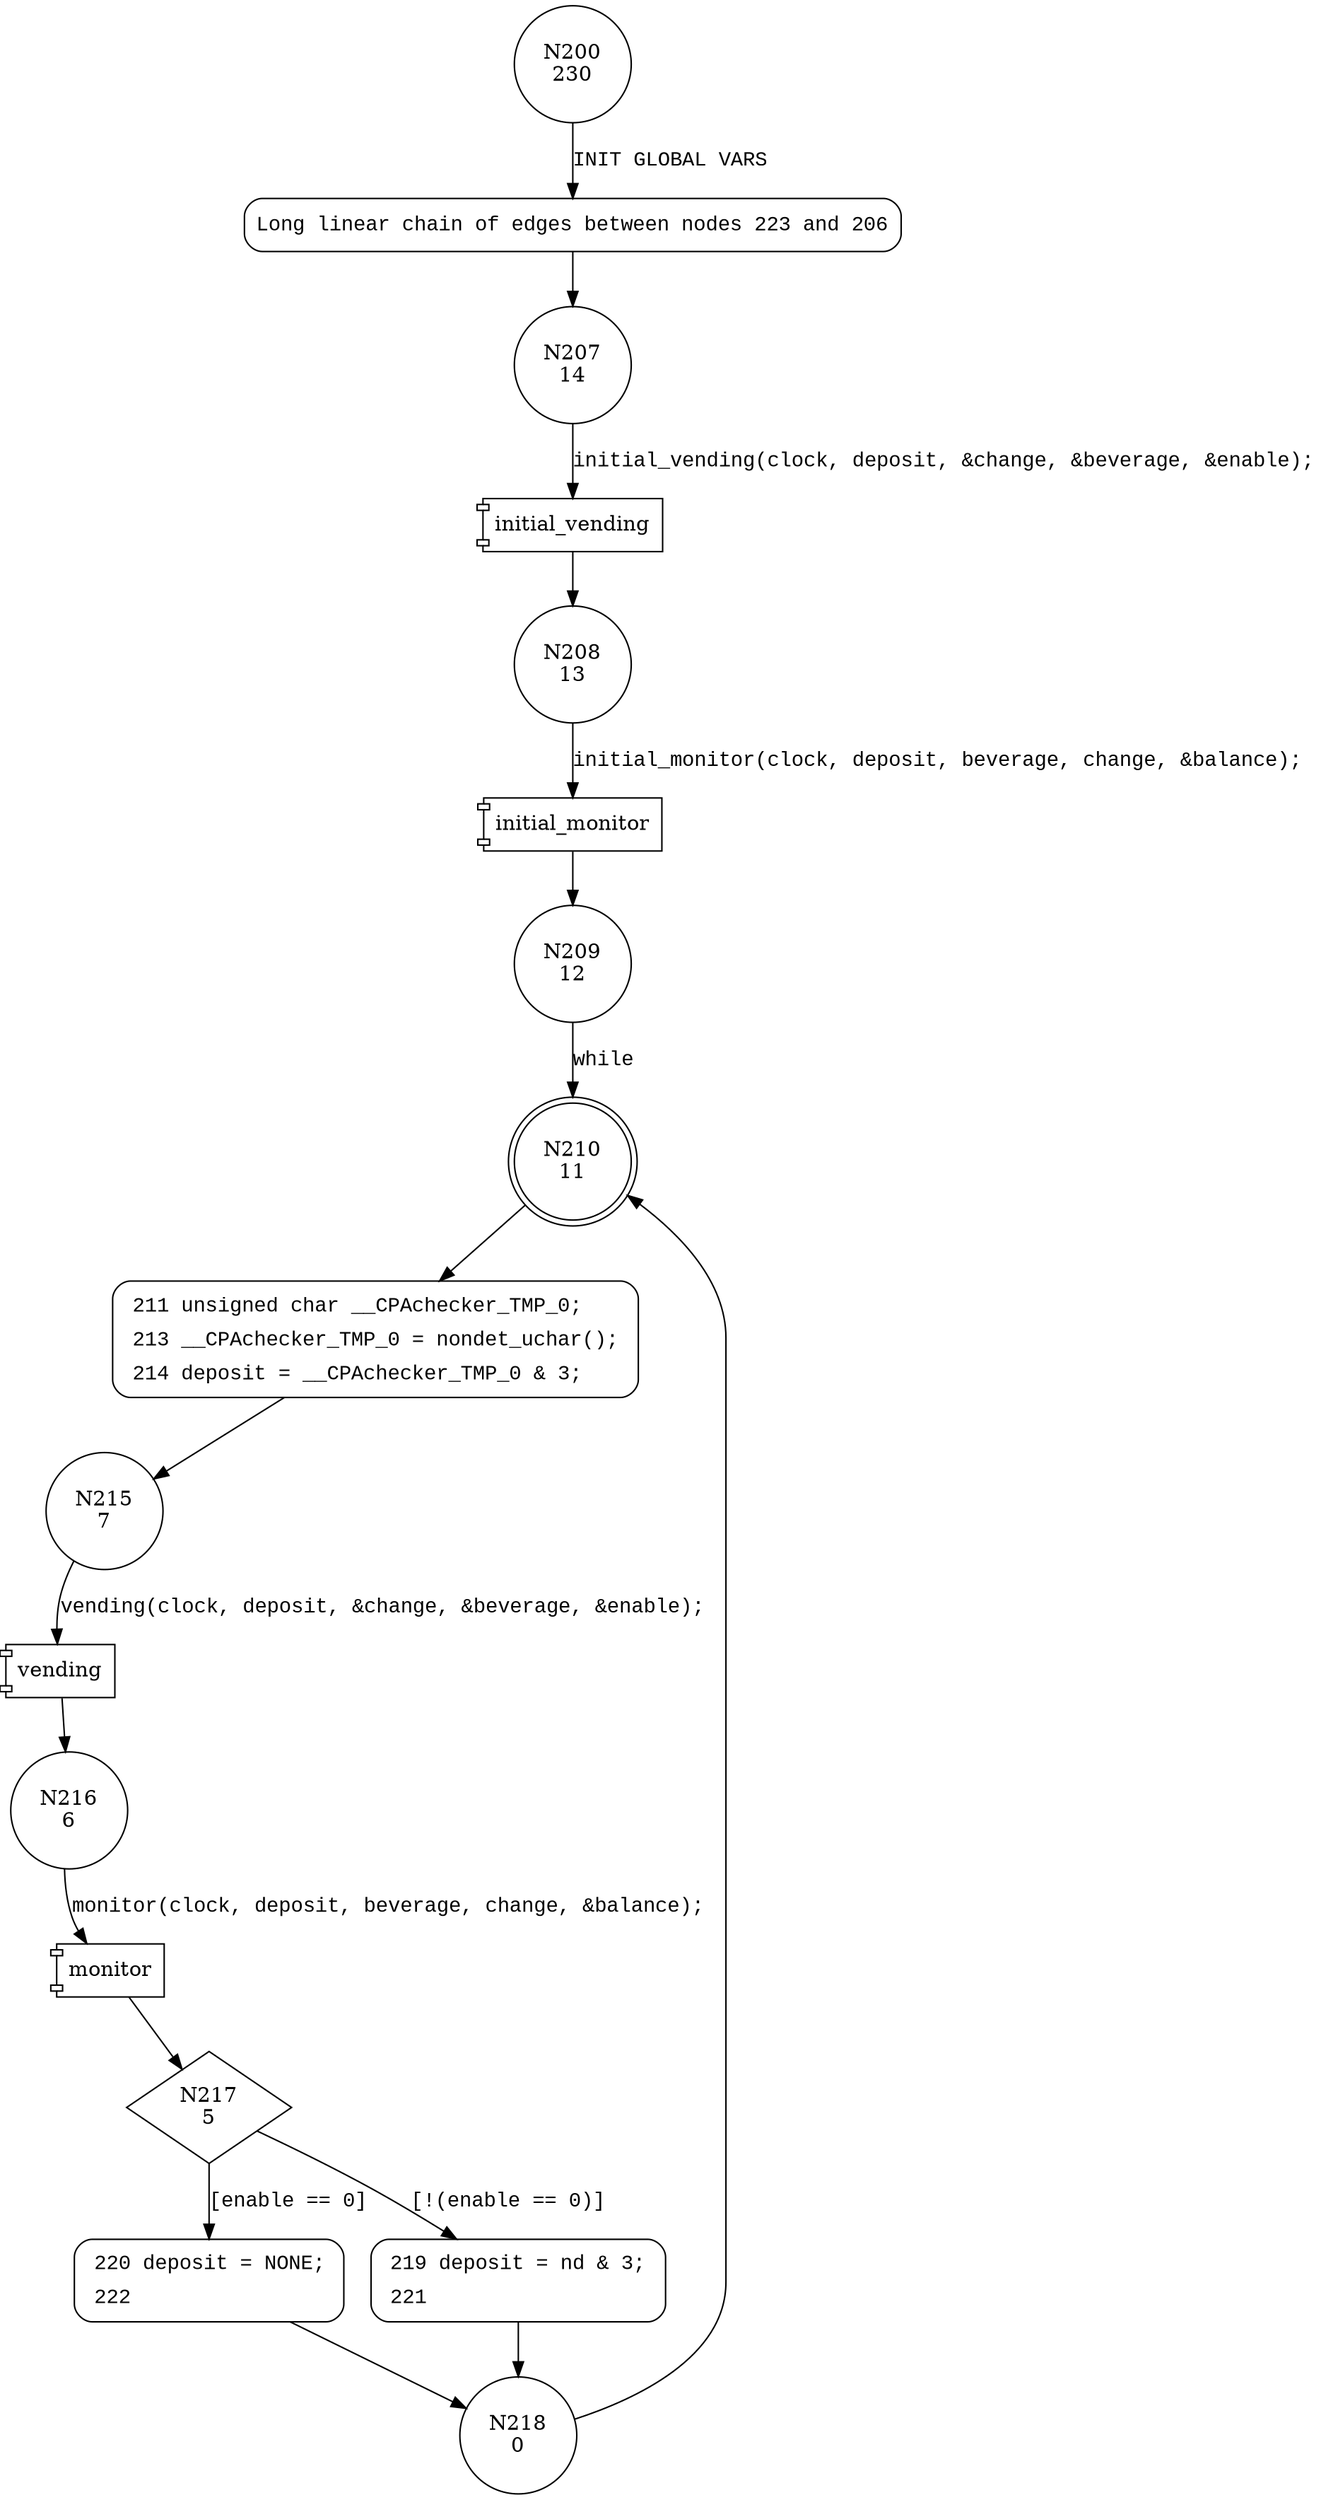 digraph main {
200 [shape="circle" label="N200\n230"]
223 [shape="circle" label="N223\n229"]
207 [shape="circle" label="N207\n14"]
208 [shape="circle" label="N208\n13"]
209 [shape="circle" label="N209\n12"]
210 [shape="doublecircle" label="N210\n11"]
211 [shape="circle" label="N211\n10"]
215 [shape="circle" label="N215\n7"]
216 [shape="circle" label="N216\n6"]
217 [shape="diamond" label="N217\n5"]
220 [shape="circle" label="N220\n2"]
219 [shape="circle" label="N219\n4"]
218 [shape="circle" label="N218\n0"]
223 [style="filled,bold" penwidth="1" fillcolor="white" fontname="Courier New" shape="Mrecord" label="Long linear chain of edges between nodes 223 and 206"]
223 -> 207[label=""]
211 [style="filled,bold" penwidth="1" fillcolor="white" fontname="Courier New" shape="Mrecord" label=<<table border="0" cellborder="0" cellpadding="3" bgcolor="white"><tr><td align="right">211</td><td align="left">unsigned char __CPAchecker_TMP_0;</td></tr><tr><td align="right">213</td><td align="left">__CPAchecker_TMP_0 = nondet_uchar();</td></tr><tr><td align="right">214</td><td align="left">deposit = __CPAchecker_TMP_0 &amp; 3;</td></tr></table>>]
211 -> 215[label=""]
219 [style="filled,bold" penwidth="1" fillcolor="white" fontname="Courier New" shape="Mrecord" label=<<table border="0" cellborder="0" cellpadding="3" bgcolor="white"><tr><td align="right">219</td><td align="left">deposit = nd &amp; 3;</td></tr><tr><td align="right">221</td><td align="left"></td></tr></table>>]
219 -> 218[label=""]
220 [style="filled,bold" penwidth="1" fillcolor="white" fontname="Courier New" shape="Mrecord" label=<<table border="0" cellborder="0" cellpadding="3" bgcolor="white"><tr><td align="right">220</td><td align="left">deposit = NONE;</td></tr><tr><td align="right">222</td><td align="left"></td></tr></table>>]
220 -> 218[label=""]
200 -> 223 [label="INIT GLOBAL VARS" fontname="Courier New"]
100001 [shape="component" label="initial_vending"]
207 -> 100001 [label="initial_vending(clock, deposit, &change, &beverage, &enable);" fontname="Courier New"]
100001 -> 208 [label="" fontname="Courier New"]
100002 [shape="component" label="initial_monitor"]
208 -> 100002 [label="initial_monitor(clock, deposit, beverage, change, &balance);" fontname="Courier New"]
100002 -> 209 [label="" fontname="Courier New"]
210 -> 211 [label="" fontname="Courier New"]
100003 [shape="component" label="vending"]
215 -> 100003 [label="vending(clock, deposit, &change, &beverage, &enable);" fontname="Courier New"]
100003 -> 216 [label="" fontname="Courier New"]
100004 [shape="component" label="monitor"]
216 -> 100004 [label="monitor(clock, deposit, beverage, change, &balance);" fontname="Courier New"]
100004 -> 217 [label="" fontname="Courier New"]
217 -> 220 [label="[enable == 0]" fontname="Courier New"]
217 -> 219 [label="[!(enable == 0)]" fontname="Courier New"]
218 -> 210 [label="" fontname="Courier New"]
209 -> 210 [label="while" fontname="Courier New"]
}